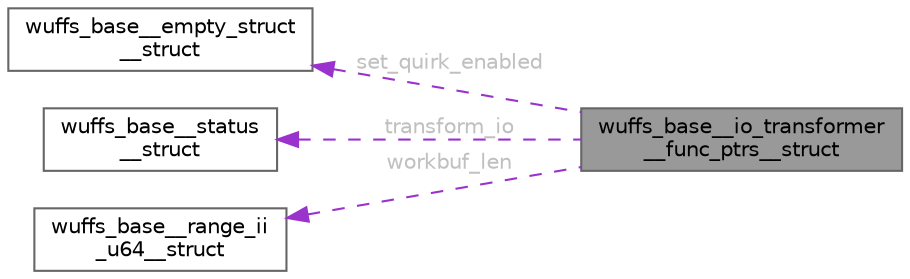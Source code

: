 digraph "wuffs_base__io_transformer__func_ptrs__struct"
{
 // LATEX_PDF_SIZE
  bgcolor="transparent";
  edge [fontname=Helvetica,fontsize=10,labelfontname=Helvetica,labelfontsize=10];
  node [fontname=Helvetica,fontsize=10,shape=box,height=0.2,width=0.4];
  rankdir="LR";
  Node1 [id="Node000001",label="wuffs_base__io_transformer\l__func_ptrs__struct",height=0.2,width=0.4,color="gray40", fillcolor="grey60", style="filled", fontcolor="black",tooltip=" "];
  Node2 -> Node1 [id="edge1_Node000001_Node000002",dir="back",color="darkorchid3",style="dashed",tooltip=" ",label=" set_quirk_enabled",fontcolor="grey" ];
  Node2 [id="Node000002",label="wuffs_base__empty_struct\l__struct",height=0.2,width=0.4,color="gray40", fillcolor="white", style="filled",URL="$structwuffs__base____empty__struct____struct.html",tooltip=" "];
  Node3 -> Node1 [id="edge2_Node000001_Node000003",dir="back",color="darkorchid3",style="dashed",tooltip=" ",label=" transform_io",fontcolor="grey" ];
  Node3 [id="Node000003",label="wuffs_base__status\l__struct",height=0.2,width=0.4,color="gray40", fillcolor="white", style="filled",URL="$structwuffs__base____status____struct.html",tooltip=" "];
  Node4 -> Node1 [id="edge3_Node000001_Node000004",dir="back",color="darkorchid3",style="dashed",tooltip=" ",label=" workbuf_len",fontcolor="grey" ];
  Node4 [id="Node000004",label="wuffs_base__range_ii\l_u64__struct",height=0.2,width=0.4,color="gray40", fillcolor="white", style="filled",URL="$structwuffs__base____range__ii__u64____struct.html",tooltip=" "];
}
